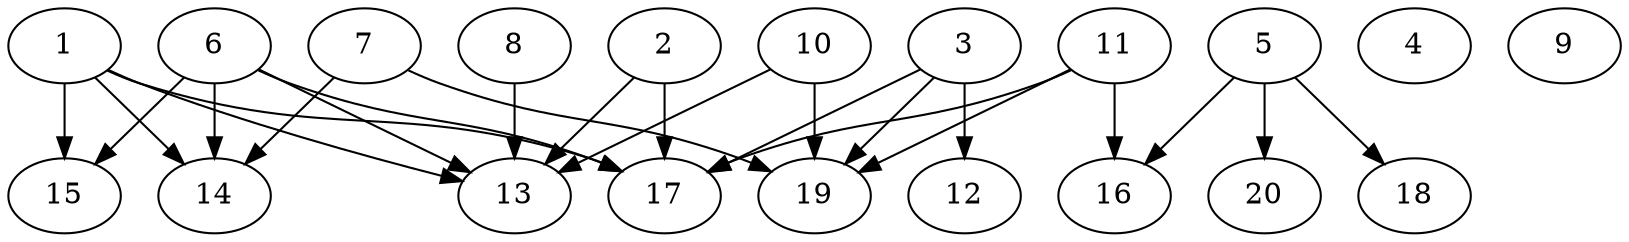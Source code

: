 // DAG automatically generated by daggen at Sat Jul 27 15:38:39 2019
// ./daggen --dot -n 20 --ccr 0.3 --fat 0.7 --regular 0.5 --density 0.4 --mindata 5242880 --maxdata 52428800 
digraph G {
  1 [size="41106773", alpha="0.14", expect_size="12332032"] 
  1 -> 13 [size ="12332032"]
  1 -> 14 [size ="12332032"]
  1 -> 15 [size ="12332032"]
  1 -> 17 [size ="12332032"]
  2 [size="140602027", alpha="0.14", expect_size="42180608"] 
  2 -> 13 [size ="42180608"]
  2 -> 17 [size ="42180608"]
  3 [size="30310400", alpha="0.11", expect_size="9093120"] 
  3 -> 12 [size ="9093120"]
  3 -> 17 [size ="9093120"]
  3 -> 19 [size ="9093120"]
  4 [size="57391787", alpha="0.06", expect_size="17217536"] 
  5 [size="106485760", alpha="0.17", expect_size="31945728"] 
  5 -> 16 [size ="31945728"]
  5 -> 18 [size ="31945728"]
  5 -> 20 [size ="31945728"]
  6 [size="44257280", alpha="0.03", expect_size="13277184"] 
  6 -> 13 [size ="13277184"]
  6 -> 14 [size ="13277184"]
  6 -> 15 [size ="13277184"]
  6 -> 17 [size ="13277184"]
  7 [size="82882560", alpha="0.11", expect_size="24864768"] 
  7 -> 14 [size ="24864768"]
  7 -> 19 [size ="24864768"]
  8 [size="123306667", alpha="0.15", expect_size="36992000"] 
  8 -> 13 [size ="36992000"]
  9 [size="146548053", alpha="0.16", expect_size="43964416"] 
  10 [size="158409387", alpha="0.16", expect_size="47522816"] 
  10 -> 13 [size ="47522816"]
  10 -> 19 [size ="47522816"]
  11 [size="136529920", alpha="0.09", expect_size="40958976"] 
  11 -> 16 [size ="40958976"]
  11 -> 17 [size ="40958976"]
  11 -> 19 [size ="40958976"]
  12 [size="91968853", alpha="0.04", expect_size="27590656"] 
  13 [size="48230400", alpha="0.12", expect_size="14469120"] 
  14 [size="133372587", alpha="0.01", expect_size="40011776"] 
  15 [size="23340373", alpha="0.01", expect_size="7002112"] 
  16 [size="156494507", alpha="0.14", expect_size="46948352"] 
  17 [size="19111253", alpha="0.04", expect_size="5733376"] 
  18 [size="103260160", alpha="0.01", expect_size="30978048"] 
  19 [size="60054187", alpha="0.18", expect_size="18016256"] 
  20 [size="26350933", alpha="0.11", expect_size="7905280"] 
}
